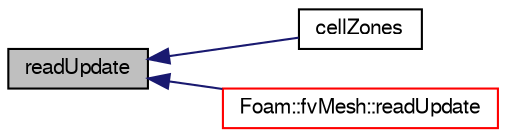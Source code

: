 digraph "readUpdate"
{
  bgcolor="transparent";
  edge [fontname="FreeSans",fontsize="10",labelfontname="FreeSans",labelfontsize="10"];
  node [fontname="FreeSans",fontsize="10",shape=record];
  rankdir="LR";
  Node19420 [label="readUpdate",height=0.2,width=0.4,color="black", fillcolor="grey75", style="filled", fontcolor="black"];
  Node19420 -> Node19421 [dir="back",color="midnightblue",fontsize="10",style="solid",fontname="FreeSans"];
  Node19421 [label="cellZones",height=0.2,width=0.4,color="black",URL="$a27410.html#a981f3e92ff079e144ef55a4fcb32dfd2",tooltip="Return non-const access to the cellZones. "];
  Node19420 -> Node19422 [dir="back",color="midnightblue",fontsize="10",style="solid",fontname="FreeSans"];
  Node19422 [label="Foam::fvMesh::readUpdate",height=0.2,width=0.4,color="red",URL="$a22766.html#a9d298b9dbcdbe96c85e7ea556233a8c2",tooltip="Update the mesh based on the mesh files saved in time. "];
}
